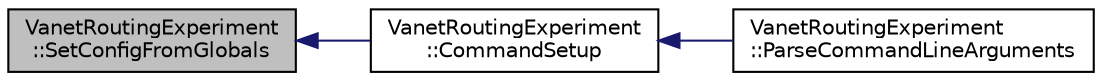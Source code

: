 digraph "VanetRoutingExperiment::SetConfigFromGlobals"
{
  edge [fontname="Helvetica",fontsize="10",labelfontname="Helvetica",labelfontsize="10"];
  node [fontname="Helvetica",fontsize="10",shape=record];
  rankdir="LR";
  Node1 [label="VanetRoutingExperiment\l::SetConfigFromGlobals",height=0.2,width=0.4,color="black", fillcolor="grey75", style="filled", fontcolor="black"];
  Node1 -> Node2 [dir="back",color="midnightblue",fontsize="10",style="solid"];
  Node2 [label="VanetRoutingExperiment\l::CommandSetup",height=0.2,width=0.4,color="black", fillcolor="white", style="filled",URL="$d7/d1b/classVanetRoutingExperiment.html#a6faaa1c235b5a015a5896be6fe6e6903",tooltip="Run the simulation. "];
  Node2 -> Node3 [dir="back",color="midnightblue",fontsize="10",style="solid"];
  Node3 [label="VanetRoutingExperiment\l::ParseCommandLineArguments",height=0.2,width=0.4,color="black", fillcolor="white", style="filled",URL="$d7/d1b/classVanetRoutingExperiment.html#a1a1c9edf653b9236fe159bc310e29634",tooltip="Process command line arguments. "];
}
